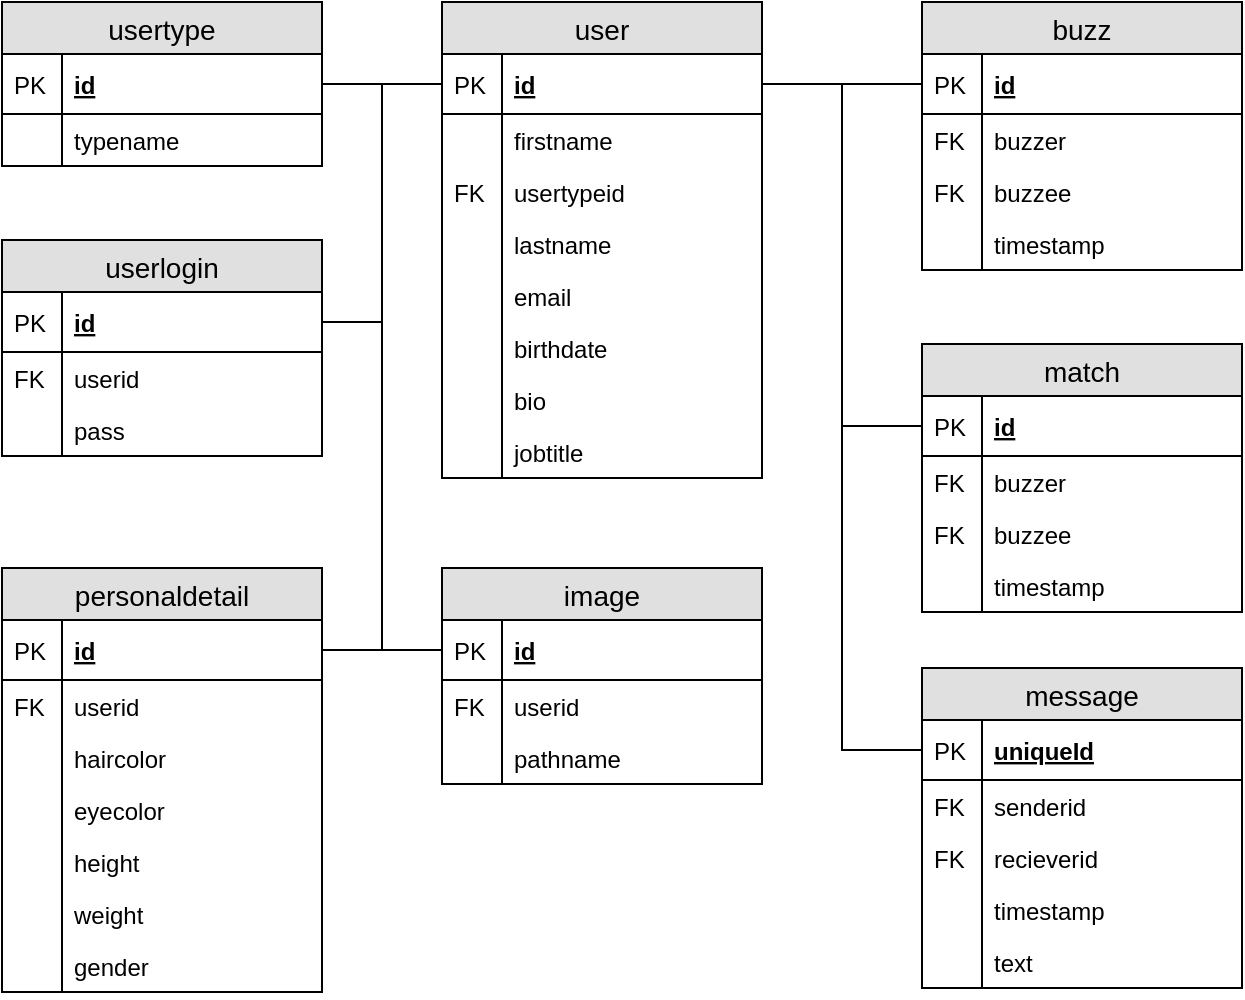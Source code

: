 <mxfile version="12.2.0" type="device" pages="1"><diagram id="6wj2hH48WBPo9rAgU_pj" name="Page-1"><mxGraphModel dx="1463" dy="739" grid="0" gridSize="10" guides="1" tooltips="1" connect="1" arrows="1" fold="1" page="0" pageScale="1" pageWidth="850" pageHeight="1100" math="0" shadow="0"><root><mxCell id="0"/><mxCell id="1" parent="0"/><mxCell id="Cm1Puf6kmN9q71PUXbb2-1" value="user" style="swimlane;fontStyle=0;childLayout=stackLayout;horizontal=1;startSize=26;fillColor=#e0e0e0;horizontalStack=0;resizeParent=1;resizeParentMax=0;resizeLast=0;collapsible=1;marginBottom=0;swimlaneFillColor=#ffffff;align=center;fontSize=14;" vertex="1" parent="1"><mxGeometry x="280" y="29" width="160" height="238" as="geometry"/></mxCell><mxCell id="Cm1Puf6kmN9q71PUXbb2-2" value="id" style="shape=partialRectangle;top=0;left=0;right=0;bottom=1;align=left;verticalAlign=middle;fillColor=none;spacingLeft=34;spacingRight=4;overflow=hidden;rotatable=0;points=[[0,0.5],[1,0.5]];portConstraint=eastwest;dropTarget=0;fontStyle=5;fontSize=12;" vertex="1" parent="Cm1Puf6kmN9q71PUXbb2-1"><mxGeometry y="26" width="160" height="30" as="geometry"/></mxCell><mxCell id="Cm1Puf6kmN9q71PUXbb2-3" value="PK" style="shape=partialRectangle;top=0;left=0;bottom=0;fillColor=none;align=left;verticalAlign=middle;spacingLeft=4;spacingRight=4;overflow=hidden;rotatable=0;points=[];portConstraint=eastwest;part=1;fontSize=12;" vertex="1" connectable="0" parent="Cm1Puf6kmN9q71PUXbb2-2"><mxGeometry width="30" height="30" as="geometry"/></mxCell><mxCell id="Cm1Puf6kmN9q71PUXbb2-4" value="firstname" style="shape=partialRectangle;top=0;left=0;right=0;bottom=0;align=left;verticalAlign=top;fillColor=none;spacingLeft=34;spacingRight=4;overflow=hidden;rotatable=0;points=[[0,0.5],[1,0.5]];portConstraint=eastwest;dropTarget=0;fontSize=12;" vertex="1" parent="Cm1Puf6kmN9q71PUXbb2-1"><mxGeometry y="56" width="160" height="26" as="geometry"/></mxCell><mxCell id="Cm1Puf6kmN9q71PUXbb2-5" value="" style="shape=partialRectangle;top=0;left=0;bottom=0;fillColor=none;align=left;verticalAlign=top;spacingLeft=4;spacingRight=4;overflow=hidden;rotatable=0;points=[];portConstraint=eastwest;part=1;fontSize=12;" vertex="1" connectable="0" parent="Cm1Puf6kmN9q71PUXbb2-4"><mxGeometry width="30" height="26" as="geometry"/></mxCell><mxCell id="Cm1Puf6kmN9q71PUXbb2-22" value="usertypeid" style="shape=partialRectangle;top=0;left=0;right=0;bottom=0;align=left;verticalAlign=top;fillColor=none;spacingLeft=34;spacingRight=4;overflow=hidden;rotatable=0;points=[[0,0.5],[1,0.5]];portConstraint=eastwest;dropTarget=0;fontSize=12;" vertex="1" parent="Cm1Puf6kmN9q71PUXbb2-1"><mxGeometry y="82" width="160" height="26" as="geometry"/></mxCell><mxCell id="Cm1Puf6kmN9q71PUXbb2-23" value="FK" style="shape=partialRectangle;top=0;left=0;bottom=0;fillColor=none;align=left;verticalAlign=top;spacingLeft=4;spacingRight=4;overflow=hidden;rotatable=0;points=[];portConstraint=eastwest;part=1;fontSize=12;" vertex="1" connectable="0" parent="Cm1Puf6kmN9q71PUXbb2-22"><mxGeometry width="30" height="26" as="geometry"/></mxCell><mxCell id="Cm1Puf6kmN9q71PUXbb2-6" value="lastname" style="shape=partialRectangle;top=0;left=0;right=0;bottom=0;align=left;verticalAlign=top;fillColor=none;spacingLeft=34;spacingRight=4;overflow=hidden;rotatable=0;points=[[0,0.5],[1,0.5]];portConstraint=eastwest;dropTarget=0;fontSize=12;" vertex="1" parent="Cm1Puf6kmN9q71PUXbb2-1"><mxGeometry y="108" width="160" height="26" as="geometry"/></mxCell><mxCell id="Cm1Puf6kmN9q71PUXbb2-7" value="" style="shape=partialRectangle;top=0;left=0;bottom=0;fillColor=none;align=left;verticalAlign=top;spacingLeft=4;spacingRight=4;overflow=hidden;rotatable=0;points=[];portConstraint=eastwest;part=1;fontSize=12;" vertex="1" connectable="0" parent="Cm1Puf6kmN9q71PUXbb2-6"><mxGeometry width="30" height="26" as="geometry"/></mxCell><mxCell id="Cm1Puf6kmN9q71PUXbb2-8" value="email" style="shape=partialRectangle;top=0;left=0;right=0;bottom=0;align=left;verticalAlign=top;fillColor=none;spacingLeft=34;spacingRight=4;overflow=hidden;rotatable=0;points=[[0,0.5],[1,0.5]];portConstraint=eastwest;dropTarget=0;fontSize=12;" vertex="1" parent="Cm1Puf6kmN9q71PUXbb2-1"><mxGeometry y="134" width="160" height="26" as="geometry"/></mxCell><mxCell id="Cm1Puf6kmN9q71PUXbb2-9" value="" style="shape=partialRectangle;top=0;left=0;bottom=0;fillColor=none;align=left;verticalAlign=top;spacingLeft=4;spacingRight=4;overflow=hidden;rotatable=0;points=[];portConstraint=eastwest;part=1;fontSize=12;" vertex="1" connectable="0" parent="Cm1Puf6kmN9q71PUXbb2-8"><mxGeometry width="30" height="26" as="geometry"/></mxCell><mxCell id="Cm1Puf6kmN9q71PUXbb2-20" value="birthdate" style="shape=partialRectangle;top=0;left=0;right=0;bottom=0;align=left;verticalAlign=top;fillColor=none;spacingLeft=34;spacingRight=4;overflow=hidden;rotatable=0;points=[[0,0.5],[1,0.5]];portConstraint=eastwest;dropTarget=0;fontSize=12;" vertex="1" parent="Cm1Puf6kmN9q71PUXbb2-1"><mxGeometry y="160" width="160" height="26" as="geometry"/></mxCell><mxCell id="Cm1Puf6kmN9q71PUXbb2-21" value="" style="shape=partialRectangle;top=0;left=0;bottom=0;fillColor=none;align=left;verticalAlign=top;spacingLeft=4;spacingRight=4;overflow=hidden;rotatable=0;points=[];portConstraint=eastwest;part=1;fontSize=12;" vertex="1" connectable="0" parent="Cm1Puf6kmN9q71PUXbb2-20"><mxGeometry width="30" height="26" as="geometry"/></mxCell><mxCell id="Cm1Puf6kmN9q71PUXbb2-24" value="bio" style="shape=partialRectangle;top=0;left=0;right=0;bottom=0;align=left;verticalAlign=top;fillColor=none;spacingLeft=34;spacingRight=4;overflow=hidden;rotatable=0;points=[[0,0.5],[1,0.5]];portConstraint=eastwest;dropTarget=0;fontSize=12;" vertex="1" parent="Cm1Puf6kmN9q71PUXbb2-1"><mxGeometry y="186" width="160" height="26" as="geometry"/></mxCell><mxCell id="Cm1Puf6kmN9q71PUXbb2-25" value="" style="shape=partialRectangle;top=0;left=0;bottom=0;fillColor=none;align=left;verticalAlign=top;spacingLeft=4;spacingRight=4;overflow=hidden;rotatable=0;points=[];portConstraint=eastwest;part=1;fontSize=12;" vertex="1" connectable="0" parent="Cm1Puf6kmN9q71PUXbb2-24"><mxGeometry width="30" height="26" as="geometry"/></mxCell><mxCell id="Cm1Puf6kmN9q71PUXbb2-26" value="jobtitle" style="shape=partialRectangle;top=0;left=0;right=0;bottom=0;align=left;verticalAlign=top;fillColor=none;spacingLeft=34;spacingRight=4;overflow=hidden;rotatable=0;points=[[0,0.5],[1,0.5]];portConstraint=eastwest;dropTarget=0;fontSize=12;" vertex="1" parent="Cm1Puf6kmN9q71PUXbb2-1"><mxGeometry y="212" width="160" height="26" as="geometry"/></mxCell><mxCell id="Cm1Puf6kmN9q71PUXbb2-27" value="" style="shape=partialRectangle;top=0;left=0;bottom=0;fillColor=none;align=left;verticalAlign=top;spacingLeft=4;spacingRight=4;overflow=hidden;rotatable=0;points=[];portConstraint=eastwest;part=1;fontSize=12;" vertex="1" connectable="0" parent="Cm1Puf6kmN9q71PUXbb2-26"><mxGeometry width="30" height="26" as="geometry"/></mxCell><mxCell id="Cm1Puf6kmN9q71PUXbb2-34" value="image" style="swimlane;fontStyle=0;childLayout=stackLayout;horizontal=1;startSize=26;fillColor=#e0e0e0;horizontalStack=0;resizeParent=1;resizeParentMax=0;resizeLast=0;collapsible=1;marginBottom=0;swimlaneFillColor=#ffffff;align=center;fontSize=14;" vertex="1" parent="1"><mxGeometry x="280" y="312" width="160" height="108" as="geometry"/></mxCell><mxCell id="Cm1Puf6kmN9q71PUXbb2-35" value="id" style="shape=partialRectangle;top=0;left=0;right=0;bottom=1;align=left;verticalAlign=middle;fillColor=none;spacingLeft=34;spacingRight=4;overflow=hidden;rotatable=0;points=[[0,0.5],[1,0.5]];portConstraint=eastwest;dropTarget=0;fontStyle=5;fontSize=12;" vertex="1" parent="Cm1Puf6kmN9q71PUXbb2-34"><mxGeometry y="26" width="160" height="30" as="geometry"/></mxCell><mxCell id="Cm1Puf6kmN9q71PUXbb2-36" value="PK" style="shape=partialRectangle;top=0;left=0;bottom=0;fillColor=none;align=left;verticalAlign=middle;spacingLeft=4;spacingRight=4;overflow=hidden;rotatable=0;points=[];portConstraint=eastwest;part=1;fontSize=12;" vertex="1" connectable="0" parent="Cm1Puf6kmN9q71PUXbb2-35"><mxGeometry width="30" height="30" as="geometry"/></mxCell><mxCell id="Cm1Puf6kmN9q71PUXbb2-37" value="userid" style="shape=partialRectangle;top=0;left=0;right=0;bottom=0;align=left;verticalAlign=top;fillColor=none;spacingLeft=34;spacingRight=4;overflow=hidden;rotatable=0;points=[[0,0.5],[1,0.5]];portConstraint=eastwest;dropTarget=0;fontSize=12;" vertex="1" parent="Cm1Puf6kmN9q71PUXbb2-34"><mxGeometry y="56" width="160" height="26" as="geometry"/></mxCell><mxCell id="Cm1Puf6kmN9q71PUXbb2-38" value="FK" style="shape=partialRectangle;top=0;left=0;bottom=0;fillColor=none;align=left;verticalAlign=top;spacingLeft=4;spacingRight=4;overflow=hidden;rotatable=0;points=[];portConstraint=eastwest;part=1;fontSize=12;" vertex="1" connectable="0" parent="Cm1Puf6kmN9q71PUXbb2-37"><mxGeometry width="30" height="26" as="geometry"/></mxCell><mxCell id="Cm1Puf6kmN9q71PUXbb2-39" value="pathname" style="shape=partialRectangle;top=0;left=0;right=0;bottom=0;align=left;verticalAlign=top;fillColor=none;spacingLeft=34;spacingRight=4;overflow=hidden;rotatable=0;points=[[0,0.5],[1,0.5]];portConstraint=eastwest;dropTarget=0;fontSize=12;" vertex="1" parent="Cm1Puf6kmN9q71PUXbb2-34"><mxGeometry y="82" width="160" height="26" as="geometry"/></mxCell><mxCell id="Cm1Puf6kmN9q71PUXbb2-40" value="" style="shape=partialRectangle;top=0;left=0;bottom=0;fillColor=none;align=left;verticalAlign=top;spacingLeft=4;spacingRight=4;overflow=hidden;rotatable=0;points=[];portConstraint=eastwest;part=1;fontSize=12;" vertex="1" connectable="0" parent="Cm1Puf6kmN9q71PUXbb2-39"><mxGeometry width="30" height="26" as="geometry"/></mxCell><mxCell id="Cm1Puf6kmN9q71PUXbb2-45" value="personaldetail" style="swimlane;fontStyle=0;childLayout=stackLayout;horizontal=1;startSize=26;fillColor=#e0e0e0;horizontalStack=0;resizeParent=1;resizeParentMax=0;resizeLast=0;collapsible=1;marginBottom=0;swimlaneFillColor=#ffffff;align=center;fontSize=14;" vertex="1" parent="1"><mxGeometry x="60" y="312" width="160" height="212" as="geometry"/></mxCell><mxCell id="Cm1Puf6kmN9q71PUXbb2-46" value="id" style="shape=partialRectangle;top=0;left=0;right=0;bottom=1;align=left;verticalAlign=middle;fillColor=none;spacingLeft=34;spacingRight=4;overflow=hidden;rotatable=0;points=[[0,0.5],[1,0.5]];portConstraint=eastwest;dropTarget=0;fontStyle=5;fontSize=12;" vertex="1" parent="Cm1Puf6kmN9q71PUXbb2-45"><mxGeometry y="26" width="160" height="30" as="geometry"/></mxCell><mxCell id="Cm1Puf6kmN9q71PUXbb2-47" value="PK" style="shape=partialRectangle;top=0;left=0;bottom=0;fillColor=none;align=left;verticalAlign=middle;spacingLeft=4;spacingRight=4;overflow=hidden;rotatable=0;points=[];portConstraint=eastwest;part=1;fontSize=12;" vertex="1" connectable="0" parent="Cm1Puf6kmN9q71PUXbb2-46"><mxGeometry width="30" height="30" as="geometry"/></mxCell><mxCell id="Cm1Puf6kmN9q71PUXbb2-48" value="userid" style="shape=partialRectangle;top=0;left=0;right=0;bottom=0;align=left;verticalAlign=top;fillColor=none;spacingLeft=34;spacingRight=4;overflow=hidden;rotatable=0;points=[[0,0.5],[1,0.5]];portConstraint=eastwest;dropTarget=0;fontSize=12;" vertex="1" parent="Cm1Puf6kmN9q71PUXbb2-45"><mxGeometry y="56" width="160" height="26" as="geometry"/></mxCell><mxCell id="Cm1Puf6kmN9q71PUXbb2-49" value="FK" style="shape=partialRectangle;top=0;left=0;bottom=0;fillColor=none;align=left;verticalAlign=top;spacingLeft=4;spacingRight=4;overflow=hidden;rotatable=0;points=[];portConstraint=eastwest;part=1;fontSize=12;" vertex="1" connectable="0" parent="Cm1Puf6kmN9q71PUXbb2-48"><mxGeometry width="30" height="26" as="geometry"/></mxCell><mxCell id="Cm1Puf6kmN9q71PUXbb2-50" value="haircolor" style="shape=partialRectangle;top=0;left=0;right=0;bottom=0;align=left;verticalAlign=top;fillColor=none;spacingLeft=34;spacingRight=4;overflow=hidden;rotatable=0;points=[[0,0.5],[1,0.5]];portConstraint=eastwest;dropTarget=0;fontSize=12;" vertex="1" parent="Cm1Puf6kmN9q71PUXbb2-45"><mxGeometry y="82" width="160" height="26" as="geometry"/></mxCell><mxCell id="Cm1Puf6kmN9q71PUXbb2-51" value="" style="shape=partialRectangle;top=0;left=0;bottom=0;fillColor=none;align=left;verticalAlign=top;spacingLeft=4;spacingRight=4;overflow=hidden;rotatable=0;points=[];portConstraint=eastwest;part=1;fontSize=12;" vertex="1" connectable="0" parent="Cm1Puf6kmN9q71PUXbb2-50"><mxGeometry width="30" height="26" as="geometry"/></mxCell><mxCell id="Cm1Puf6kmN9q71PUXbb2-52" value="eyecolor" style="shape=partialRectangle;top=0;left=0;right=0;bottom=0;align=left;verticalAlign=top;fillColor=none;spacingLeft=34;spacingRight=4;overflow=hidden;rotatable=0;points=[[0,0.5],[1,0.5]];portConstraint=eastwest;dropTarget=0;fontSize=12;" vertex="1" parent="Cm1Puf6kmN9q71PUXbb2-45"><mxGeometry y="108" width="160" height="26" as="geometry"/></mxCell><mxCell id="Cm1Puf6kmN9q71PUXbb2-53" value="" style="shape=partialRectangle;top=0;left=0;bottom=0;fillColor=none;align=left;verticalAlign=top;spacingLeft=4;spacingRight=4;overflow=hidden;rotatable=0;points=[];portConstraint=eastwest;part=1;fontSize=12;" vertex="1" connectable="0" parent="Cm1Puf6kmN9q71PUXbb2-52"><mxGeometry width="30" height="26" as="geometry"/></mxCell><mxCell id="Cm1Puf6kmN9q71PUXbb2-56" value="height" style="shape=partialRectangle;top=0;left=0;right=0;bottom=0;align=left;verticalAlign=top;fillColor=none;spacingLeft=34;spacingRight=4;overflow=hidden;rotatable=0;points=[[0,0.5],[1,0.5]];portConstraint=eastwest;dropTarget=0;fontSize=12;" vertex="1" parent="Cm1Puf6kmN9q71PUXbb2-45"><mxGeometry y="134" width="160" height="26" as="geometry"/></mxCell><mxCell id="Cm1Puf6kmN9q71PUXbb2-57" value="" style="shape=partialRectangle;top=0;left=0;bottom=0;fillColor=none;align=left;verticalAlign=top;spacingLeft=4;spacingRight=4;overflow=hidden;rotatable=0;points=[];portConstraint=eastwest;part=1;fontSize=12;" vertex="1" connectable="0" parent="Cm1Puf6kmN9q71PUXbb2-56"><mxGeometry width="30" height="26" as="geometry"/></mxCell><mxCell id="Cm1Puf6kmN9q71PUXbb2-58" value="weight" style="shape=partialRectangle;top=0;left=0;right=0;bottom=0;align=left;verticalAlign=top;fillColor=none;spacingLeft=34;spacingRight=4;overflow=hidden;rotatable=0;points=[[0,0.5],[1,0.5]];portConstraint=eastwest;dropTarget=0;fontSize=12;" vertex="1" parent="Cm1Puf6kmN9q71PUXbb2-45"><mxGeometry y="160" width="160" height="26" as="geometry"/></mxCell><mxCell id="Cm1Puf6kmN9q71PUXbb2-59" value="" style="shape=partialRectangle;top=0;left=0;bottom=0;fillColor=none;align=left;verticalAlign=top;spacingLeft=4;spacingRight=4;overflow=hidden;rotatable=0;points=[];portConstraint=eastwest;part=1;fontSize=12;" vertex="1" connectable="0" parent="Cm1Puf6kmN9q71PUXbb2-58"><mxGeometry width="30" height="26" as="geometry"/></mxCell><mxCell id="Cm1Puf6kmN9q71PUXbb2-64" value="gender" style="shape=partialRectangle;top=0;left=0;right=0;bottom=0;align=left;verticalAlign=top;fillColor=none;spacingLeft=34;spacingRight=4;overflow=hidden;rotatable=0;points=[[0,0.5],[1,0.5]];portConstraint=eastwest;dropTarget=0;fontSize=12;" vertex="1" parent="Cm1Puf6kmN9q71PUXbb2-45"><mxGeometry y="186" width="160" height="26" as="geometry"/></mxCell><mxCell id="Cm1Puf6kmN9q71PUXbb2-65" value="" style="shape=partialRectangle;top=0;left=0;bottom=0;fillColor=none;align=left;verticalAlign=top;spacingLeft=4;spacingRight=4;overflow=hidden;rotatable=0;points=[];portConstraint=eastwest;part=1;fontSize=12;" vertex="1" connectable="0" parent="Cm1Puf6kmN9q71PUXbb2-64"><mxGeometry width="30" height="26" as="geometry"/></mxCell><mxCell id="Cm1Puf6kmN9q71PUXbb2-67" value="usertype" style="swimlane;fontStyle=0;childLayout=stackLayout;horizontal=1;startSize=26;fillColor=#e0e0e0;horizontalStack=0;resizeParent=1;resizeParentMax=0;resizeLast=0;collapsible=1;marginBottom=0;swimlaneFillColor=#ffffff;align=center;fontSize=14;" vertex="1" parent="1"><mxGeometry x="60" y="29" width="160" height="82" as="geometry"/></mxCell><mxCell id="Cm1Puf6kmN9q71PUXbb2-68" value="id" style="shape=partialRectangle;top=0;left=0;right=0;bottom=1;align=left;verticalAlign=middle;fillColor=none;spacingLeft=34;spacingRight=4;overflow=hidden;rotatable=0;points=[[0,0.5],[1,0.5]];portConstraint=eastwest;dropTarget=0;fontStyle=5;fontSize=12;" vertex="1" parent="Cm1Puf6kmN9q71PUXbb2-67"><mxGeometry y="26" width="160" height="30" as="geometry"/></mxCell><mxCell id="Cm1Puf6kmN9q71PUXbb2-69" value="PK" style="shape=partialRectangle;top=0;left=0;bottom=0;fillColor=none;align=left;verticalAlign=middle;spacingLeft=4;spacingRight=4;overflow=hidden;rotatable=0;points=[];portConstraint=eastwest;part=1;fontSize=12;" vertex="1" connectable="0" parent="Cm1Puf6kmN9q71PUXbb2-68"><mxGeometry width="30" height="30" as="geometry"/></mxCell><mxCell id="Cm1Puf6kmN9q71PUXbb2-72" value="typename" style="shape=partialRectangle;top=0;left=0;right=0;bottom=0;align=left;verticalAlign=top;fillColor=none;spacingLeft=34;spacingRight=4;overflow=hidden;rotatable=0;points=[[0,0.5],[1,0.5]];portConstraint=eastwest;dropTarget=0;fontSize=12;" vertex="1" parent="Cm1Puf6kmN9q71PUXbb2-67"><mxGeometry y="56" width="160" height="26" as="geometry"/></mxCell><mxCell id="Cm1Puf6kmN9q71PUXbb2-73" value="" style="shape=partialRectangle;top=0;left=0;bottom=0;fillColor=none;align=left;verticalAlign=top;spacingLeft=4;spacingRight=4;overflow=hidden;rotatable=0;points=[];portConstraint=eastwest;part=1;fontSize=12;" vertex="1" connectable="0" parent="Cm1Puf6kmN9q71PUXbb2-72"><mxGeometry width="30" height="26" as="geometry"/></mxCell><mxCell id="Cm1Puf6kmN9q71PUXbb2-74" value="message" style="swimlane;fontStyle=0;childLayout=stackLayout;horizontal=1;startSize=26;fillColor=#e0e0e0;horizontalStack=0;resizeParent=1;resizeParentMax=0;resizeLast=0;collapsible=1;marginBottom=0;swimlaneFillColor=#ffffff;align=center;fontSize=14;" vertex="1" parent="1"><mxGeometry x="520" y="362" width="160" height="160" as="geometry"/></mxCell><mxCell id="Cm1Puf6kmN9q71PUXbb2-75" value="uniqueId" style="shape=partialRectangle;top=0;left=0;right=0;bottom=1;align=left;verticalAlign=middle;fillColor=none;spacingLeft=34;spacingRight=4;overflow=hidden;rotatable=0;points=[[0,0.5],[1,0.5]];portConstraint=eastwest;dropTarget=0;fontStyle=5;fontSize=12;" vertex="1" parent="Cm1Puf6kmN9q71PUXbb2-74"><mxGeometry y="26" width="160" height="30" as="geometry"/></mxCell><mxCell id="Cm1Puf6kmN9q71PUXbb2-76" value="PK" style="shape=partialRectangle;top=0;left=0;bottom=0;fillColor=none;align=left;verticalAlign=middle;spacingLeft=4;spacingRight=4;overflow=hidden;rotatable=0;points=[];portConstraint=eastwest;part=1;fontSize=12;" vertex="1" connectable="0" parent="Cm1Puf6kmN9q71PUXbb2-75"><mxGeometry width="30" height="30" as="geometry"/></mxCell><mxCell id="Cm1Puf6kmN9q71PUXbb2-77" value="senderid" style="shape=partialRectangle;top=0;left=0;right=0;bottom=0;align=left;verticalAlign=top;fillColor=none;spacingLeft=34;spacingRight=4;overflow=hidden;rotatable=0;points=[[0,0.5],[1,0.5]];portConstraint=eastwest;dropTarget=0;fontSize=12;" vertex="1" parent="Cm1Puf6kmN9q71PUXbb2-74"><mxGeometry y="56" width="160" height="26" as="geometry"/></mxCell><mxCell id="Cm1Puf6kmN9q71PUXbb2-78" value="FK" style="shape=partialRectangle;top=0;left=0;bottom=0;fillColor=none;align=left;verticalAlign=top;spacingLeft=4;spacingRight=4;overflow=hidden;rotatable=0;points=[];portConstraint=eastwest;part=1;fontSize=12;" vertex="1" connectable="0" parent="Cm1Puf6kmN9q71PUXbb2-77"><mxGeometry width="30" height="26" as="geometry"/></mxCell><mxCell id="Cm1Puf6kmN9q71PUXbb2-79" value="recieverid" style="shape=partialRectangle;top=0;left=0;right=0;bottom=0;align=left;verticalAlign=top;fillColor=none;spacingLeft=34;spacingRight=4;overflow=hidden;rotatable=0;points=[[0,0.5],[1,0.5]];portConstraint=eastwest;dropTarget=0;fontSize=12;" vertex="1" parent="Cm1Puf6kmN9q71PUXbb2-74"><mxGeometry y="82" width="160" height="26" as="geometry"/></mxCell><mxCell id="Cm1Puf6kmN9q71PUXbb2-80" value="FK" style="shape=partialRectangle;top=0;left=0;bottom=0;fillColor=none;align=left;verticalAlign=top;spacingLeft=4;spacingRight=4;overflow=hidden;rotatable=0;points=[];portConstraint=eastwest;part=1;fontSize=12;" vertex="1" connectable="0" parent="Cm1Puf6kmN9q71PUXbb2-79"><mxGeometry width="30" height="26" as="geometry"/></mxCell><mxCell id="Cm1Puf6kmN9q71PUXbb2-81" value="timestamp" style="shape=partialRectangle;top=0;left=0;right=0;bottom=0;align=left;verticalAlign=top;fillColor=none;spacingLeft=34;spacingRight=4;overflow=hidden;rotatable=0;points=[[0,0.5],[1,0.5]];portConstraint=eastwest;dropTarget=0;fontSize=12;" vertex="1" parent="Cm1Puf6kmN9q71PUXbb2-74"><mxGeometry y="108" width="160" height="26" as="geometry"/></mxCell><mxCell id="Cm1Puf6kmN9q71PUXbb2-82" value="" style="shape=partialRectangle;top=0;left=0;bottom=0;fillColor=none;align=left;verticalAlign=top;spacingLeft=4;spacingRight=4;overflow=hidden;rotatable=0;points=[];portConstraint=eastwest;part=1;fontSize=12;" vertex="1" connectable="0" parent="Cm1Puf6kmN9q71PUXbb2-81"><mxGeometry width="30" height="26" as="geometry"/></mxCell><mxCell id="Cm1Puf6kmN9q71PUXbb2-87" value="text" style="shape=partialRectangle;top=0;left=0;right=0;bottom=0;align=left;verticalAlign=top;fillColor=none;spacingLeft=34;spacingRight=4;overflow=hidden;rotatable=0;points=[[0,0.5],[1,0.5]];portConstraint=eastwest;dropTarget=0;fontSize=12;" vertex="1" parent="Cm1Puf6kmN9q71PUXbb2-74"><mxGeometry y="134" width="160" height="26" as="geometry"/></mxCell><mxCell id="Cm1Puf6kmN9q71PUXbb2-88" value="" style="shape=partialRectangle;top=0;left=0;bottom=0;fillColor=none;align=left;verticalAlign=top;spacingLeft=4;spacingRight=4;overflow=hidden;rotatable=0;points=[];portConstraint=eastwest;part=1;fontSize=12;" vertex="1" connectable="0" parent="Cm1Puf6kmN9q71PUXbb2-87"><mxGeometry width="30" height="26" as="geometry"/></mxCell><mxCell id="Cm1Puf6kmN9q71PUXbb2-89" value="buzz" style="swimlane;fontStyle=0;childLayout=stackLayout;horizontal=1;startSize=26;fillColor=#e0e0e0;horizontalStack=0;resizeParent=1;resizeParentMax=0;resizeLast=0;collapsible=1;marginBottom=0;swimlaneFillColor=#ffffff;align=center;fontSize=14;" vertex="1" parent="1"><mxGeometry x="520" y="29" width="160" height="134" as="geometry"/></mxCell><mxCell id="Cm1Puf6kmN9q71PUXbb2-90" value="id" style="shape=partialRectangle;top=0;left=0;right=0;bottom=1;align=left;verticalAlign=middle;fillColor=none;spacingLeft=34;spacingRight=4;overflow=hidden;rotatable=0;points=[[0,0.5],[1,0.5]];portConstraint=eastwest;dropTarget=0;fontStyle=5;fontSize=12;" vertex="1" parent="Cm1Puf6kmN9q71PUXbb2-89"><mxGeometry y="26" width="160" height="30" as="geometry"/></mxCell><mxCell id="Cm1Puf6kmN9q71PUXbb2-91" value="PK" style="shape=partialRectangle;top=0;left=0;bottom=0;fillColor=none;align=left;verticalAlign=middle;spacingLeft=4;spacingRight=4;overflow=hidden;rotatable=0;points=[];portConstraint=eastwest;part=1;fontSize=12;" vertex="1" connectable="0" parent="Cm1Puf6kmN9q71PUXbb2-90"><mxGeometry width="30" height="30" as="geometry"/></mxCell><mxCell id="Cm1Puf6kmN9q71PUXbb2-92" value="buzzer" style="shape=partialRectangle;top=0;left=0;right=0;bottom=0;align=left;verticalAlign=top;fillColor=none;spacingLeft=34;spacingRight=4;overflow=hidden;rotatable=0;points=[[0,0.5],[1,0.5]];portConstraint=eastwest;dropTarget=0;fontSize=12;" vertex="1" parent="Cm1Puf6kmN9q71PUXbb2-89"><mxGeometry y="56" width="160" height="26" as="geometry"/></mxCell><mxCell id="Cm1Puf6kmN9q71PUXbb2-93" value="FK" style="shape=partialRectangle;top=0;left=0;bottom=0;fillColor=none;align=left;verticalAlign=top;spacingLeft=4;spacingRight=4;overflow=hidden;rotatable=0;points=[];portConstraint=eastwest;part=1;fontSize=12;" vertex="1" connectable="0" parent="Cm1Puf6kmN9q71PUXbb2-92"><mxGeometry width="30" height="26" as="geometry"/></mxCell><mxCell id="Cm1Puf6kmN9q71PUXbb2-94" value="buzzee" style="shape=partialRectangle;top=0;left=0;right=0;bottom=0;align=left;verticalAlign=top;fillColor=none;spacingLeft=34;spacingRight=4;overflow=hidden;rotatable=0;points=[[0,0.5],[1,0.5]];portConstraint=eastwest;dropTarget=0;fontSize=12;" vertex="1" parent="Cm1Puf6kmN9q71PUXbb2-89"><mxGeometry y="82" width="160" height="26" as="geometry"/></mxCell><mxCell id="Cm1Puf6kmN9q71PUXbb2-95" value="FK" style="shape=partialRectangle;top=0;left=0;bottom=0;fillColor=none;align=left;verticalAlign=top;spacingLeft=4;spacingRight=4;overflow=hidden;rotatable=0;points=[];portConstraint=eastwest;part=1;fontSize=12;" vertex="1" connectable="0" parent="Cm1Puf6kmN9q71PUXbb2-94"><mxGeometry width="30" height="26" as="geometry"/></mxCell><mxCell id="Cm1Puf6kmN9q71PUXbb2-96" value="timestamp" style="shape=partialRectangle;top=0;left=0;right=0;bottom=0;align=left;verticalAlign=top;fillColor=none;spacingLeft=34;spacingRight=4;overflow=hidden;rotatable=0;points=[[0,0.5],[1,0.5]];portConstraint=eastwest;dropTarget=0;fontSize=12;" vertex="1" parent="Cm1Puf6kmN9q71PUXbb2-89"><mxGeometry y="108" width="160" height="26" as="geometry"/></mxCell><mxCell id="Cm1Puf6kmN9q71PUXbb2-97" value="" style="shape=partialRectangle;top=0;left=0;bottom=0;fillColor=none;align=left;verticalAlign=top;spacingLeft=4;spacingRight=4;overflow=hidden;rotatable=0;points=[];portConstraint=eastwest;part=1;fontSize=12;" vertex="1" connectable="0" parent="Cm1Puf6kmN9q71PUXbb2-96"><mxGeometry width="30" height="26" as="geometry"/></mxCell><mxCell id="Cm1Puf6kmN9q71PUXbb2-100" value="match" style="swimlane;fontStyle=0;childLayout=stackLayout;horizontal=1;startSize=26;fillColor=#e0e0e0;horizontalStack=0;resizeParent=1;resizeParentMax=0;resizeLast=0;collapsible=1;marginBottom=0;swimlaneFillColor=#ffffff;align=center;fontSize=14;" vertex="1" parent="1"><mxGeometry x="520" y="200" width="160" height="134" as="geometry"/></mxCell><mxCell id="Cm1Puf6kmN9q71PUXbb2-101" value="id" style="shape=partialRectangle;top=0;left=0;right=0;bottom=1;align=left;verticalAlign=middle;fillColor=none;spacingLeft=34;spacingRight=4;overflow=hidden;rotatable=0;points=[[0,0.5],[1,0.5]];portConstraint=eastwest;dropTarget=0;fontStyle=5;fontSize=12;" vertex="1" parent="Cm1Puf6kmN9q71PUXbb2-100"><mxGeometry y="26" width="160" height="30" as="geometry"/></mxCell><mxCell id="Cm1Puf6kmN9q71PUXbb2-102" value="PK" style="shape=partialRectangle;top=0;left=0;bottom=0;fillColor=none;align=left;verticalAlign=middle;spacingLeft=4;spacingRight=4;overflow=hidden;rotatable=0;points=[];portConstraint=eastwest;part=1;fontSize=12;" vertex="1" connectable="0" parent="Cm1Puf6kmN9q71PUXbb2-101"><mxGeometry width="30" height="30" as="geometry"/></mxCell><mxCell id="Cm1Puf6kmN9q71PUXbb2-103" value="buzzer" style="shape=partialRectangle;top=0;left=0;right=0;bottom=0;align=left;verticalAlign=top;fillColor=none;spacingLeft=34;spacingRight=4;overflow=hidden;rotatable=0;points=[[0,0.5],[1,0.5]];portConstraint=eastwest;dropTarget=0;fontSize=12;" vertex="1" parent="Cm1Puf6kmN9q71PUXbb2-100"><mxGeometry y="56" width="160" height="26" as="geometry"/></mxCell><mxCell id="Cm1Puf6kmN9q71PUXbb2-104" value="FK" style="shape=partialRectangle;top=0;left=0;bottom=0;fillColor=none;align=left;verticalAlign=top;spacingLeft=4;spacingRight=4;overflow=hidden;rotatable=0;points=[];portConstraint=eastwest;part=1;fontSize=12;" vertex="1" connectable="0" parent="Cm1Puf6kmN9q71PUXbb2-103"><mxGeometry width="30" height="26" as="geometry"/></mxCell><mxCell id="Cm1Puf6kmN9q71PUXbb2-105" value="buzzee" style="shape=partialRectangle;top=0;left=0;right=0;bottom=0;align=left;verticalAlign=top;fillColor=none;spacingLeft=34;spacingRight=4;overflow=hidden;rotatable=0;points=[[0,0.5],[1,0.5]];portConstraint=eastwest;dropTarget=0;fontSize=12;" vertex="1" parent="Cm1Puf6kmN9q71PUXbb2-100"><mxGeometry y="82" width="160" height="26" as="geometry"/></mxCell><mxCell id="Cm1Puf6kmN9q71PUXbb2-106" value="FK" style="shape=partialRectangle;top=0;left=0;bottom=0;fillColor=none;align=left;verticalAlign=top;spacingLeft=4;spacingRight=4;overflow=hidden;rotatable=0;points=[];portConstraint=eastwest;part=1;fontSize=12;" vertex="1" connectable="0" parent="Cm1Puf6kmN9q71PUXbb2-105"><mxGeometry width="30" height="26" as="geometry"/></mxCell><mxCell id="Cm1Puf6kmN9q71PUXbb2-107" value="timestamp" style="shape=partialRectangle;top=0;left=0;right=0;bottom=0;align=left;verticalAlign=top;fillColor=none;spacingLeft=34;spacingRight=4;overflow=hidden;rotatable=0;points=[[0,0.5],[1,0.5]];portConstraint=eastwest;dropTarget=0;fontSize=12;" vertex="1" parent="Cm1Puf6kmN9q71PUXbb2-100"><mxGeometry y="108" width="160" height="26" as="geometry"/></mxCell><mxCell id="Cm1Puf6kmN9q71PUXbb2-108" value="" style="shape=partialRectangle;top=0;left=0;bottom=0;fillColor=none;align=left;verticalAlign=top;spacingLeft=4;spacingRight=4;overflow=hidden;rotatable=0;points=[];portConstraint=eastwest;part=1;fontSize=12;" vertex="1" connectable="0" parent="Cm1Puf6kmN9q71PUXbb2-107"><mxGeometry width="30" height="26" as="geometry"/></mxCell><mxCell id="Cm1Puf6kmN9q71PUXbb2-109" value="userlogin" style="swimlane;fontStyle=0;childLayout=stackLayout;horizontal=1;startSize=26;fillColor=#e0e0e0;horizontalStack=0;resizeParent=1;resizeParentMax=0;resizeLast=0;collapsible=1;marginBottom=0;swimlaneFillColor=#ffffff;align=center;fontSize=14;" vertex="1" parent="1"><mxGeometry x="60" y="148" width="160" height="108" as="geometry"/></mxCell><mxCell id="Cm1Puf6kmN9q71PUXbb2-110" value="id" style="shape=partialRectangle;top=0;left=0;right=0;bottom=1;align=left;verticalAlign=middle;fillColor=none;spacingLeft=34;spacingRight=4;overflow=hidden;rotatable=0;points=[[0,0.5],[1,0.5]];portConstraint=eastwest;dropTarget=0;fontStyle=5;fontSize=12;" vertex="1" parent="Cm1Puf6kmN9q71PUXbb2-109"><mxGeometry y="26" width="160" height="30" as="geometry"/></mxCell><mxCell id="Cm1Puf6kmN9q71PUXbb2-111" value="PK" style="shape=partialRectangle;top=0;left=0;bottom=0;fillColor=none;align=left;verticalAlign=middle;spacingLeft=4;spacingRight=4;overflow=hidden;rotatable=0;points=[];portConstraint=eastwest;part=1;fontSize=12;" vertex="1" connectable="0" parent="Cm1Puf6kmN9q71PUXbb2-110"><mxGeometry width="30" height="30" as="geometry"/></mxCell><mxCell id="Cm1Puf6kmN9q71PUXbb2-112" value="userid" style="shape=partialRectangle;top=0;left=0;right=0;bottom=0;align=left;verticalAlign=top;fillColor=none;spacingLeft=34;spacingRight=4;overflow=hidden;rotatable=0;points=[[0,0.5],[1,0.5]];portConstraint=eastwest;dropTarget=0;fontSize=12;" vertex="1" parent="Cm1Puf6kmN9q71PUXbb2-109"><mxGeometry y="56" width="160" height="26" as="geometry"/></mxCell><mxCell id="Cm1Puf6kmN9q71PUXbb2-113" value="FK" style="shape=partialRectangle;top=0;left=0;bottom=0;fillColor=none;align=left;verticalAlign=top;spacingLeft=4;spacingRight=4;overflow=hidden;rotatable=0;points=[];portConstraint=eastwest;part=1;fontSize=12;" vertex="1" connectable="0" parent="Cm1Puf6kmN9q71PUXbb2-112"><mxGeometry width="30" height="26" as="geometry"/></mxCell><mxCell id="Cm1Puf6kmN9q71PUXbb2-114" value="pass" style="shape=partialRectangle;top=0;left=0;right=0;bottom=0;align=left;verticalAlign=top;fillColor=none;spacingLeft=34;spacingRight=4;overflow=hidden;rotatable=0;points=[[0,0.5],[1,0.5]];portConstraint=eastwest;dropTarget=0;fontSize=12;" vertex="1" parent="Cm1Puf6kmN9q71PUXbb2-109"><mxGeometry y="82" width="160" height="26" as="geometry"/></mxCell><mxCell id="Cm1Puf6kmN9q71PUXbb2-115" value="" style="shape=partialRectangle;top=0;left=0;bottom=0;fillColor=none;align=left;verticalAlign=top;spacingLeft=4;spacingRight=4;overflow=hidden;rotatable=0;points=[];portConstraint=eastwest;part=1;fontSize=12;" vertex="1" connectable="0" parent="Cm1Puf6kmN9q71PUXbb2-114"><mxGeometry width="30" height="26" as="geometry"/></mxCell><mxCell id="Cm1Puf6kmN9q71PUXbb2-127" style="edgeStyle=orthogonalEdgeStyle;rounded=0;orthogonalLoop=1;jettySize=auto;html=1;entryX=0;entryY=0.5;entryDx=0;entryDy=0;endArrow=none;endFill=0;" edge="1" parent="1" source="Cm1Puf6kmN9q71PUXbb2-68" target="Cm1Puf6kmN9q71PUXbb2-2"><mxGeometry relative="1" as="geometry"/></mxCell><mxCell id="Cm1Puf6kmN9q71PUXbb2-128" style="edgeStyle=orthogonalEdgeStyle;rounded=0;orthogonalLoop=1;jettySize=auto;html=1;entryX=0;entryY=0.5;entryDx=0;entryDy=0;endArrow=none;endFill=0;" edge="1" parent="1" source="Cm1Puf6kmN9q71PUXbb2-110" target="Cm1Puf6kmN9q71PUXbb2-2"><mxGeometry relative="1" as="geometry"/></mxCell><mxCell id="Cm1Puf6kmN9q71PUXbb2-129" style="edgeStyle=orthogonalEdgeStyle;rounded=0;orthogonalLoop=1;jettySize=auto;html=1;endArrow=none;endFill=0;" edge="1" parent="1" source="Cm1Puf6kmN9q71PUXbb2-46"><mxGeometry relative="1" as="geometry"><mxPoint x="280" y="70" as="targetPoint"/><Array as="points"><mxPoint x="250" y="353"/><mxPoint x="250" y="70"/></Array></mxGeometry></mxCell><mxCell id="Cm1Puf6kmN9q71PUXbb2-133" style="edgeStyle=orthogonalEdgeStyle;rounded=0;orthogonalLoop=1;jettySize=auto;html=1;entryX=1;entryY=0.5;entryDx=0;entryDy=0;endArrow=none;endFill=0;" edge="1" parent="1" source="Cm1Puf6kmN9q71PUXbb2-90" target="Cm1Puf6kmN9q71PUXbb2-2"><mxGeometry relative="1" as="geometry"/></mxCell><mxCell id="Cm1Puf6kmN9q71PUXbb2-134" style="edgeStyle=orthogonalEdgeStyle;rounded=0;orthogonalLoop=1;jettySize=auto;html=1;entryX=1;entryY=0.5;entryDx=0;entryDy=0;endArrow=none;endFill=0;" edge="1" parent="1" source="Cm1Puf6kmN9q71PUXbb2-101" target="Cm1Puf6kmN9q71PUXbb2-2"><mxGeometry relative="1" as="geometry"/></mxCell><mxCell id="Cm1Puf6kmN9q71PUXbb2-135" style="edgeStyle=orthogonalEdgeStyle;rounded=0;orthogonalLoop=1;jettySize=auto;html=1;entryX=1;entryY=0.5;entryDx=0;entryDy=0;endArrow=none;endFill=0;" edge="1" parent="1" source="Cm1Puf6kmN9q71PUXbb2-75" target="Cm1Puf6kmN9q71PUXbb2-2"><mxGeometry relative="1" as="geometry"/></mxCell><mxCell id="Cm1Puf6kmN9q71PUXbb2-137" style="edgeStyle=orthogonalEdgeStyle;rounded=0;orthogonalLoop=1;jettySize=auto;html=1;entryX=0;entryY=0.5;entryDx=0;entryDy=0;endArrow=none;endFill=0;" edge="1" parent="1" source="Cm1Puf6kmN9q71PUXbb2-35" target="Cm1Puf6kmN9q71PUXbb2-2"><mxGeometry relative="1" as="geometry"><Array as="points"><mxPoint x="250" y="353"/><mxPoint x="250" y="70"/></Array></mxGeometry></mxCell></root></mxGraphModel></diagram></mxfile>